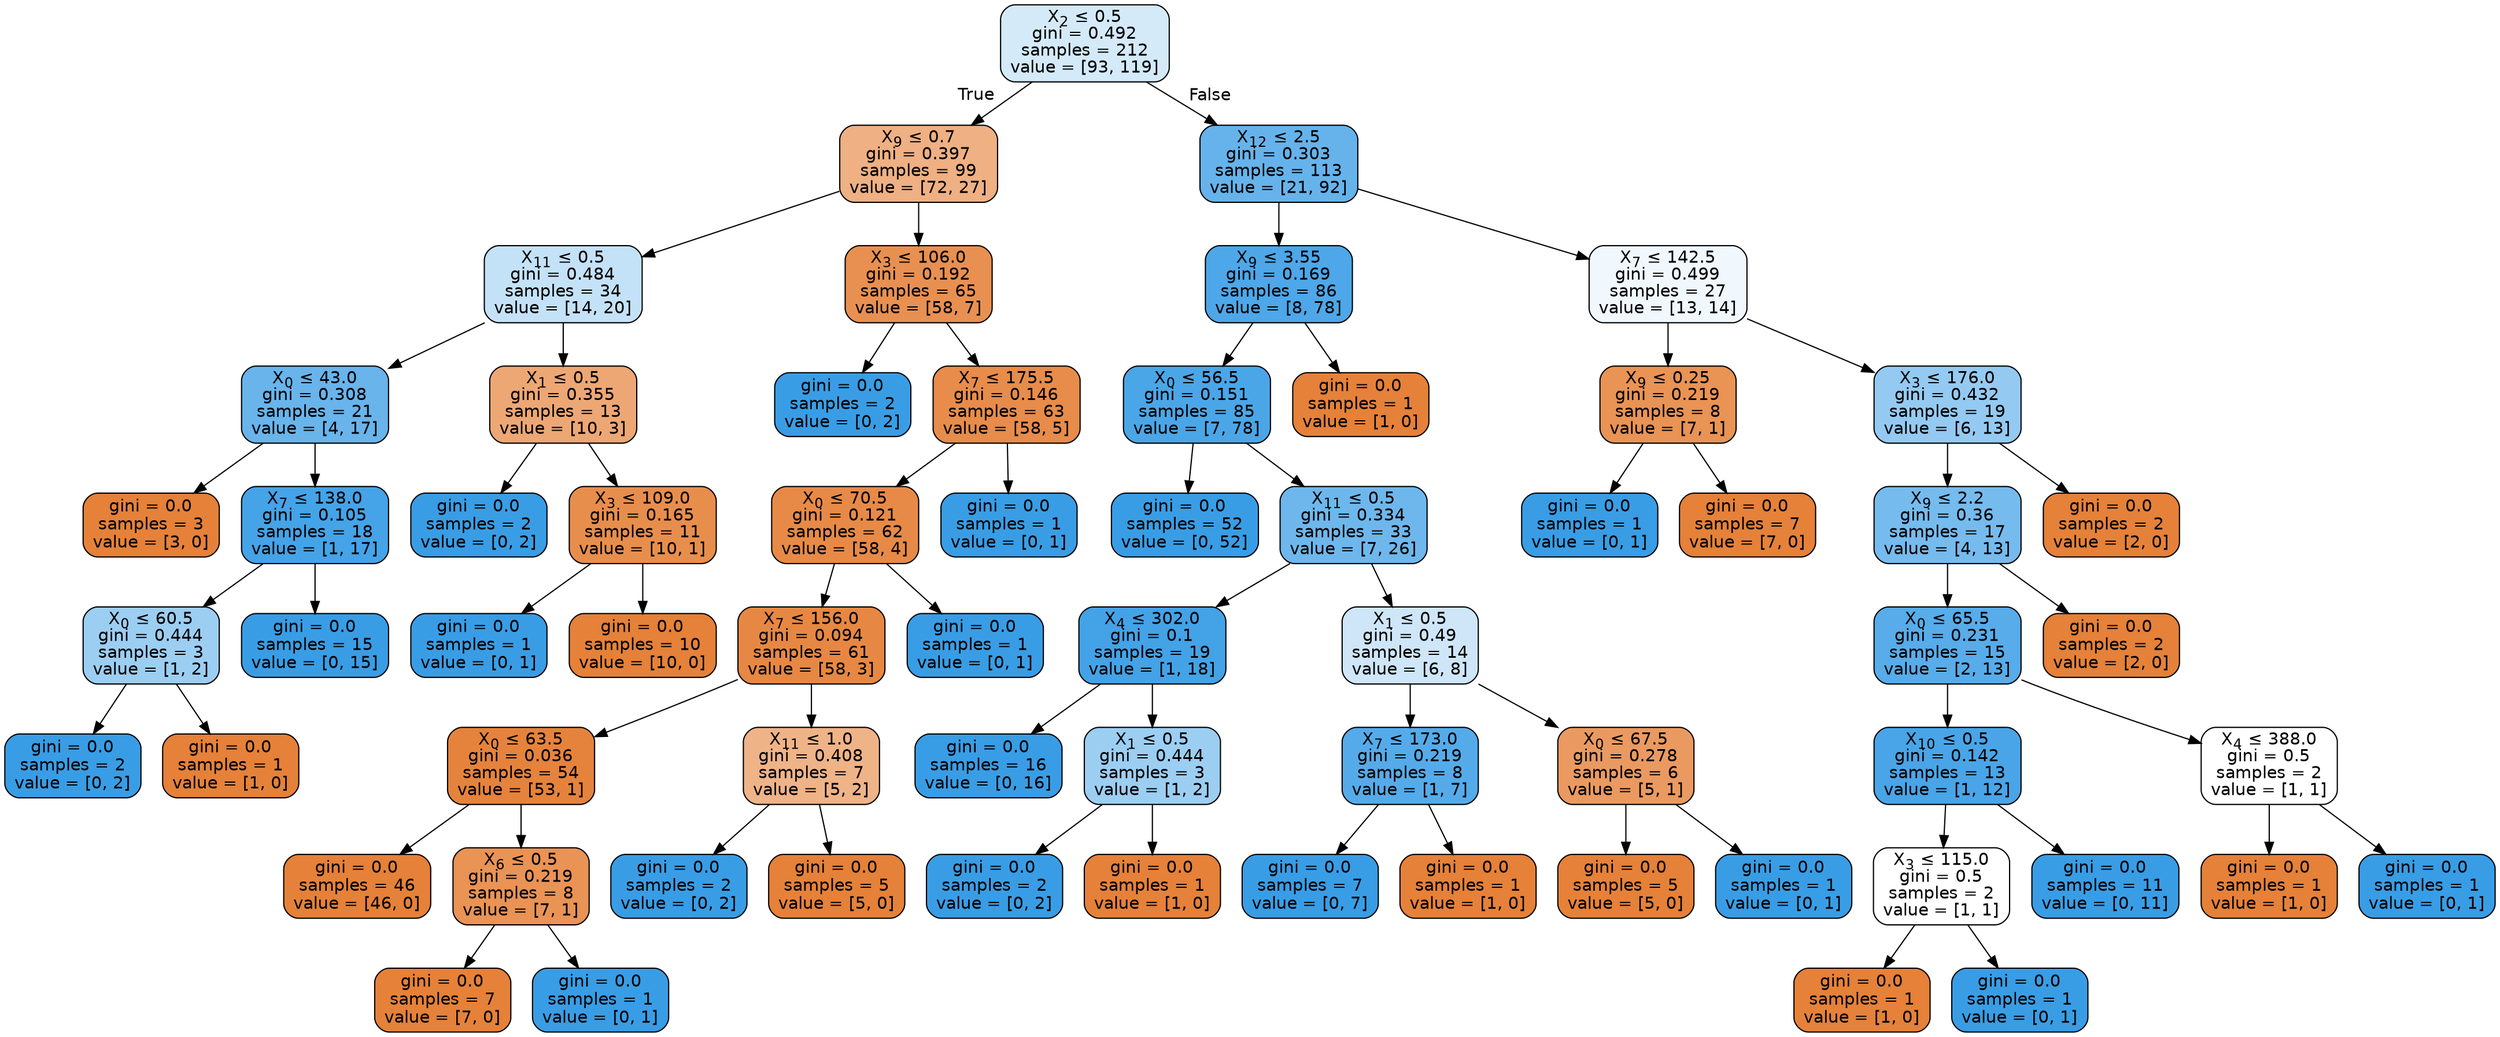 digraph Tree {
node [shape=box, style="filled, rounded", color="black", fontname=helvetica] ;
edge [fontname=helvetica] ;
0 [label=<X<SUB>2</SUB> &le; 0.5<br/>gini = 0.492<br/>samples = 212<br/>value = [93, 119]>, fillcolor="#d4eaf9"] ;
1 [label=<X<SUB>9</SUB> &le; 0.7<br/>gini = 0.397<br/>samples = 99<br/>value = [72, 27]>, fillcolor="#efb083"] ;
0 -> 1 [labeldistance=2.5, labelangle=45, headlabel="True"] ;
2 [label=<X<SUB>11</SUB> &le; 0.5<br/>gini = 0.484<br/>samples = 34<br/>value = [14, 20]>, fillcolor="#c4e2f7"] ;
1 -> 2 ;
3 [label=<X<SUB>0</SUB> &le; 43.0<br/>gini = 0.308<br/>samples = 21<br/>value = [4, 17]>, fillcolor="#68b4eb"] ;
2 -> 3 ;
4 [label=<gini = 0.0<br/>samples = 3<br/>value = [3, 0]>, fillcolor="#e58139"] ;
3 -> 4 ;
5 [label=<X<SUB>7</SUB> &le; 138.0<br/>gini = 0.105<br/>samples = 18<br/>value = [1, 17]>, fillcolor="#45a3e7"] ;
3 -> 5 ;
6 [label=<X<SUB>0</SUB> &le; 60.5<br/>gini = 0.444<br/>samples = 3<br/>value = [1, 2]>, fillcolor="#9ccef2"] ;
5 -> 6 ;
7 [label=<gini = 0.0<br/>samples = 2<br/>value = [0, 2]>, fillcolor="#399de5"] ;
6 -> 7 ;
8 [label=<gini = 0.0<br/>samples = 1<br/>value = [1, 0]>, fillcolor="#e58139"] ;
6 -> 8 ;
9 [label=<gini = 0.0<br/>samples = 15<br/>value = [0, 15]>, fillcolor="#399de5"] ;
5 -> 9 ;
10 [label=<X<SUB>1</SUB> &le; 0.5<br/>gini = 0.355<br/>samples = 13<br/>value = [10, 3]>, fillcolor="#eda774"] ;
2 -> 10 ;
11 [label=<gini = 0.0<br/>samples = 2<br/>value = [0, 2]>, fillcolor="#399de5"] ;
10 -> 11 ;
12 [label=<X<SUB>3</SUB> &le; 109.0<br/>gini = 0.165<br/>samples = 11<br/>value = [10, 1]>, fillcolor="#e88e4d"] ;
10 -> 12 ;
13 [label=<gini = 0.0<br/>samples = 1<br/>value = [0, 1]>, fillcolor="#399de5"] ;
12 -> 13 ;
14 [label=<gini = 0.0<br/>samples = 10<br/>value = [10, 0]>, fillcolor="#e58139"] ;
12 -> 14 ;
15 [label=<X<SUB>3</SUB> &le; 106.0<br/>gini = 0.192<br/>samples = 65<br/>value = [58, 7]>, fillcolor="#e89051"] ;
1 -> 15 ;
16 [label=<gini = 0.0<br/>samples = 2<br/>value = [0, 2]>, fillcolor="#399de5"] ;
15 -> 16 ;
17 [label=<X<SUB>7</SUB> &le; 175.5<br/>gini = 0.146<br/>samples = 63<br/>value = [58, 5]>, fillcolor="#e78c4a"] ;
15 -> 17 ;
18 [label=<X<SUB>0</SUB> &le; 70.5<br/>gini = 0.121<br/>samples = 62<br/>value = [58, 4]>, fillcolor="#e78a47"] ;
17 -> 18 ;
19 [label=<X<SUB>7</SUB> &le; 156.0<br/>gini = 0.094<br/>samples = 61<br/>value = [58, 3]>, fillcolor="#e68843"] ;
18 -> 19 ;
20 [label=<X<SUB>0</SUB> &le; 63.5<br/>gini = 0.036<br/>samples = 54<br/>value = [53, 1]>, fillcolor="#e5833d"] ;
19 -> 20 ;
21 [label=<gini = 0.0<br/>samples = 46<br/>value = [46, 0]>, fillcolor="#e58139"] ;
20 -> 21 ;
22 [label=<X<SUB>6</SUB> &le; 0.5<br/>gini = 0.219<br/>samples = 8<br/>value = [7, 1]>, fillcolor="#e99355"] ;
20 -> 22 ;
23 [label=<gini = 0.0<br/>samples = 7<br/>value = [7, 0]>, fillcolor="#e58139"] ;
22 -> 23 ;
24 [label=<gini = 0.0<br/>samples = 1<br/>value = [0, 1]>, fillcolor="#399de5"] ;
22 -> 24 ;
25 [label=<X<SUB>11</SUB> &le; 1.0<br/>gini = 0.408<br/>samples = 7<br/>value = [5, 2]>, fillcolor="#efb388"] ;
19 -> 25 ;
26 [label=<gini = 0.0<br/>samples = 2<br/>value = [0, 2]>, fillcolor="#399de5"] ;
25 -> 26 ;
27 [label=<gini = 0.0<br/>samples = 5<br/>value = [5, 0]>, fillcolor="#e58139"] ;
25 -> 27 ;
28 [label=<gini = 0.0<br/>samples = 1<br/>value = [0, 1]>, fillcolor="#399de5"] ;
18 -> 28 ;
29 [label=<gini = 0.0<br/>samples = 1<br/>value = [0, 1]>, fillcolor="#399de5"] ;
17 -> 29 ;
30 [label=<X<SUB>12</SUB> &le; 2.5<br/>gini = 0.303<br/>samples = 113<br/>value = [21, 92]>, fillcolor="#66b3eb"] ;
0 -> 30 [labeldistance=2.5, labelangle=-45, headlabel="False"] ;
31 [label=<X<SUB>9</SUB> &le; 3.55<br/>gini = 0.169<br/>samples = 86<br/>value = [8, 78]>, fillcolor="#4da7e8"] ;
30 -> 31 ;
32 [label=<X<SUB>0</SUB> &le; 56.5<br/>gini = 0.151<br/>samples = 85<br/>value = [7, 78]>, fillcolor="#4ba6e7"] ;
31 -> 32 ;
33 [label=<gini = 0.0<br/>samples = 52<br/>value = [0, 52]>, fillcolor="#399de5"] ;
32 -> 33 ;
34 [label=<X<SUB>11</SUB> &le; 0.5<br/>gini = 0.334<br/>samples = 33<br/>value = [7, 26]>, fillcolor="#6eb7ec"] ;
32 -> 34 ;
35 [label=<X<SUB>4</SUB> &le; 302.0<br/>gini = 0.1<br/>samples = 19<br/>value = [1, 18]>, fillcolor="#44a2e6"] ;
34 -> 35 ;
36 [label=<gini = 0.0<br/>samples = 16<br/>value = [0, 16]>, fillcolor="#399de5"] ;
35 -> 36 ;
37 [label=<X<SUB>1</SUB> &le; 0.5<br/>gini = 0.444<br/>samples = 3<br/>value = [1, 2]>, fillcolor="#9ccef2"] ;
35 -> 37 ;
38 [label=<gini = 0.0<br/>samples = 2<br/>value = [0, 2]>, fillcolor="#399de5"] ;
37 -> 38 ;
39 [label=<gini = 0.0<br/>samples = 1<br/>value = [1, 0]>, fillcolor="#e58139"] ;
37 -> 39 ;
40 [label=<X<SUB>1</SUB> &le; 0.5<br/>gini = 0.49<br/>samples = 14<br/>value = [6, 8]>, fillcolor="#cee6f8"] ;
34 -> 40 ;
41 [label=<X<SUB>7</SUB> &le; 173.0<br/>gini = 0.219<br/>samples = 8<br/>value = [1, 7]>, fillcolor="#55abe9"] ;
40 -> 41 ;
42 [label=<gini = 0.0<br/>samples = 7<br/>value = [0, 7]>, fillcolor="#399de5"] ;
41 -> 42 ;
43 [label=<gini = 0.0<br/>samples = 1<br/>value = [1, 0]>, fillcolor="#e58139"] ;
41 -> 43 ;
44 [label=<X<SUB>0</SUB> &le; 67.5<br/>gini = 0.278<br/>samples = 6<br/>value = [5, 1]>, fillcolor="#ea9a61"] ;
40 -> 44 ;
45 [label=<gini = 0.0<br/>samples = 5<br/>value = [5, 0]>, fillcolor="#e58139"] ;
44 -> 45 ;
46 [label=<gini = 0.0<br/>samples = 1<br/>value = [0, 1]>, fillcolor="#399de5"] ;
44 -> 46 ;
47 [label=<gini = 0.0<br/>samples = 1<br/>value = [1, 0]>, fillcolor="#e58139"] ;
31 -> 47 ;
48 [label=<X<SUB>7</SUB> &le; 142.5<br/>gini = 0.499<br/>samples = 27<br/>value = [13, 14]>, fillcolor="#f1f8fd"] ;
30 -> 48 ;
49 [label=<X<SUB>9</SUB> &le; 0.25<br/>gini = 0.219<br/>samples = 8<br/>value = [7, 1]>, fillcolor="#e99355"] ;
48 -> 49 ;
50 [label=<gini = 0.0<br/>samples = 1<br/>value = [0, 1]>, fillcolor="#399de5"] ;
49 -> 50 ;
51 [label=<gini = 0.0<br/>samples = 7<br/>value = [7, 0]>, fillcolor="#e58139"] ;
49 -> 51 ;
52 [label=<X<SUB>3</SUB> &le; 176.0<br/>gini = 0.432<br/>samples = 19<br/>value = [6, 13]>, fillcolor="#94caf1"] ;
48 -> 52 ;
53 [label=<X<SUB>9</SUB> &le; 2.2<br/>gini = 0.36<br/>samples = 17<br/>value = [4, 13]>, fillcolor="#76bbed"] ;
52 -> 53 ;
54 [label=<X<SUB>0</SUB> &le; 65.5<br/>gini = 0.231<br/>samples = 15<br/>value = [2, 13]>, fillcolor="#57ace9"] ;
53 -> 54 ;
55 [label=<X<SUB>10</SUB> &le; 0.5<br/>gini = 0.142<br/>samples = 13<br/>value = [1, 12]>, fillcolor="#49a5e7"] ;
54 -> 55 ;
56 [label=<X<SUB>3</SUB> &le; 115.0<br/>gini = 0.5<br/>samples = 2<br/>value = [1, 1]>, fillcolor="#ffffff"] ;
55 -> 56 ;
57 [label=<gini = 0.0<br/>samples = 1<br/>value = [1, 0]>, fillcolor="#e58139"] ;
56 -> 57 ;
58 [label=<gini = 0.0<br/>samples = 1<br/>value = [0, 1]>, fillcolor="#399de5"] ;
56 -> 58 ;
59 [label=<gini = 0.0<br/>samples = 11<br/>value = [0, 11]>, fillcolor="#399de5"] ;
55 -> 59 ;
60 [label=<X<SUB>4</SUB> &le; 388.0<br/>gini = 0.5<br/>samples = 2<br/>value = [1, 1]>, fillcolor="#ffffff"] ;
54 -> 60 ;
61 [label=<gini = 0.0<br/>samples = 1<br/>value = [1, 0]>, fillcolor="#e58139"] ;
60 -> 61 ;
62 [label=<gini = 0.0<br/>samples = 1<br/>value = [0, 1]>, fillcolor="#399de5"] ;
60 -> 62 ;
63 [label=<gini = 0.0<br/>samples = 2<br/>value = [2, 0]>, fillcolor="#e58139"] ;
53 -> 63 ;
64 [label=<gini = 0.0<br/>samples = 2<br/>value = [2, 0]>, fillcolor="#e58139"] ;
52 -> 64 ;
}